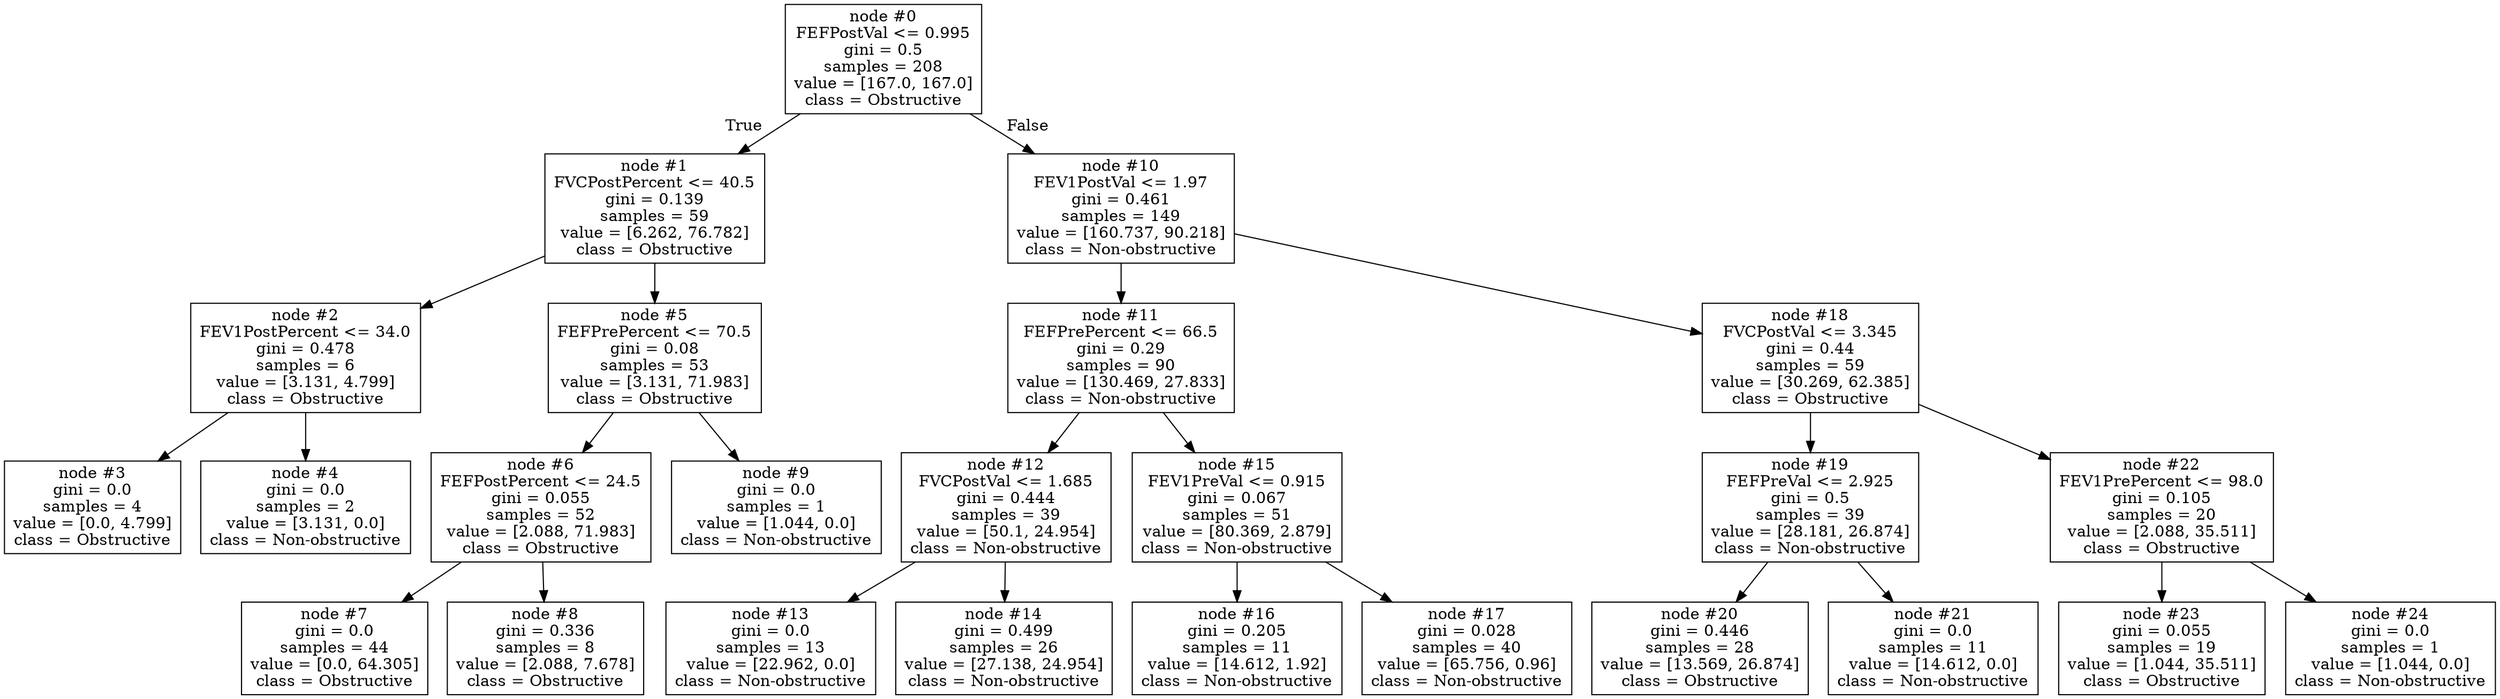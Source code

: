 digraph Tree {
node [shape=box] ;
0 [label="node #0\nFEFPostVal <= 0.995\ngini = 0.5\nsamples = 208\nvalue = [167.0, 167.0]\nclass = Obstructive"] ;
1 [label="node #1\nFVCPostPercent <= 40.5\ngini = 0.139\nsamples = 59\nvalue = [6.262, 76.782]\nclass = Obstructive"] ;
0 -> 1 [labeldistance=2.5, labelangle=45, headlabel="True"] ;
2 [label="node #2\nFEV1PostPercent <= 34.0\ngini = 0.478\nsamples = 6\nvalue = [3.131, 4.799]\nclass = Obstructive"] ;
1 -> 2 ;
3 [label="node #3\ngini = 0.0\nsamples = 4\nvalue = [0.0, 4.799]\nclass = Obstructive"] ;
2 -> 3 ;
4 [label="node #4\ngini = 0.0\nsamples = 2\nvalue = [3.131, 0.0]\nclass = Non-obstructive"] ;
2 -> 4 ;
5 [label="node #5\nFEFPrePercent <= 70.5\ngini = 0.08\nsamples = 53\nvalue = [3.131, 71.983]\nclass = Obstructive"] ;
1 -> 5 ;
6 [label="node #6\nFEFPostPercent <= 24.5\ngini = 0.055\nsamples = 52\nvalue = [2.088, 71.983]\nclass = Obstructive"] ;
5 -> 6 ;
7 [label="node #7\ngini = 0.0\nsamples = 44\nvalue = [0.0, 64.305]\nclass = Obstructive"] ;
6 -> 7 ;
8 [label="node #8\ngini = 0.336\nsamples = 8\nvalue = [2.088, 7.678]\nclass = Obstructive"] ;
6 -> 8 ;
9 [label="node #9\ngini = 0.0\nsamples = 1\nvalue = [1.044, 0.0]\nclass = Non-obstructive"] ;
5 -> 9 ;
10 [label="node #10\nFEV1PostVal <= 1.97\ngini = 0.461\nsamples = 149\nvalue = [160.737, 90.218]\nclass = Non-obstructive"] ;
0 -> 10 [labeldistance=2.5, labelangle=-45, headlabel="False"] ;
11 [label="node #11\nFEFPrePercent <= 66.5\ngini = 0.29\nsamples = 90\nvalue = [130.469, 27.833]\nclass = Non-obstructive"] ;
10 -> 11 ;
12 [label="node #12\nFVCPostVal <= 1.685\ngini = 0.444\nsamples = 39\nvalue = [50.1, 24.954]\nclass = Non-obstructive"] ;
11 -> 12 ;
13 [label="node #13\ngini = 0.0\nsamples = 13\nvalue = [22.962, 0.0]\nclass = Non-obstructive"] ;
12 -> 13 ;
14 [label="node #14\ngini = 0.499\nsamples = 26\nvalue = [27.138, 24.954]\nclass = Non-obstructive"] ;
12 -> 14 ;
15 [label="node #15\nFEV1PreVal <= 0.915\ngini = 0.067\nsamples = 51\nvalue = [80.369, 2.879]\nclass = Non-obstructive"] ;
11 -> 15 ;
16 [label="node #16\ngini = 0.205\nsamples = 11\nvalue = [14.612, 1.92]\nclass = Non-obstructive"] ;
15 -> 16 ;
17 [label="node #17\ngini = 0.028\nsamples = 40\nvalue = [65.756, 0.96]\nclass = Non-obstructive"] ;
15 -> 17 ;
18 [label="node #18\nFVCPostVal <= 3.345\ngini = 0.44\nsamples = 59\nvalue = [30.269, 62.385]\nclass = Obstructive"] ;
10 -> 18 ;
19 [label="node #19\nFEFPreVal <= 2.925\ngini = 0.5\nsamples = 39\nvalue = [28.181, 26.874]\nclass = Non-obstructive"] ;
18 -> 19 ;
20 [label="node #20\ngini = 0.446\nsamples = 28\nvalue = [13.569, 26.874]\nclass = Obstructive"] ;
19 -> 20 ;
21 [label="node #21\ngini = 0.0\nsamples = 11\nvalue = [14.612, 0.0]\nclass = Non-obstructive"] ;
19 -> 21 ;
22 [label="node #22\nFEV1PrePercent <= 98.0\ngini = 0.105\nsamples = 20\nvalue = [2.088, 35.511]\nclass = Obstructive"] ;
18 -> 22 ;
23 [label="node #23\ngini = 0.055\nsamples = 19\nvalue = [1.044, 35.511]\nclass = Obstructive"] ;
22 -> 23 ;
24 [label="node #24\ngini = 0.0\nsamples = 1\nvalue = [1.044, 0.0]\nclass = Non-obstructive"] ;
22 -> 24 ;
}